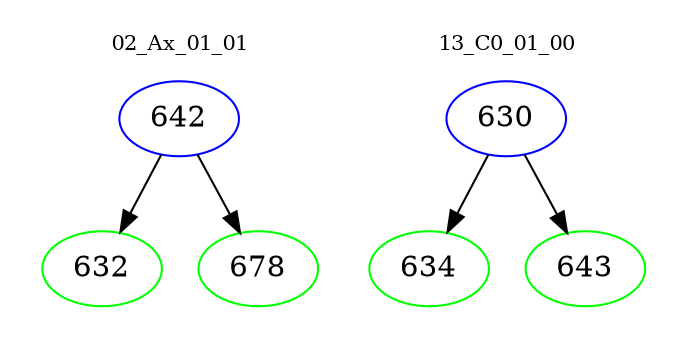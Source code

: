 digraph{
subgraph cluster_0 {
color = white
label = "02_Ax_01_01";
fontsize=10;
T0_642 [label="642", color="blue"]
T0_642 -> T0_632 [color="black"]
T0_632 [label="632", color="green"]
T0_642 -> T0_678 [color="black"]
T0_678 [label="678", color="green"]
}
subgraph cluster_1 {
color = white
label = "13_C0_01_00";
fontsize=10;
T1_630 [label="630", color="blue"]
T1_630 -> T1_634 [color="black"]
T1_634 [label="634", color="green"]
T1_630 -> T1_643 [color="black"]
T1_643 [label="643", color="green"]
}
}
